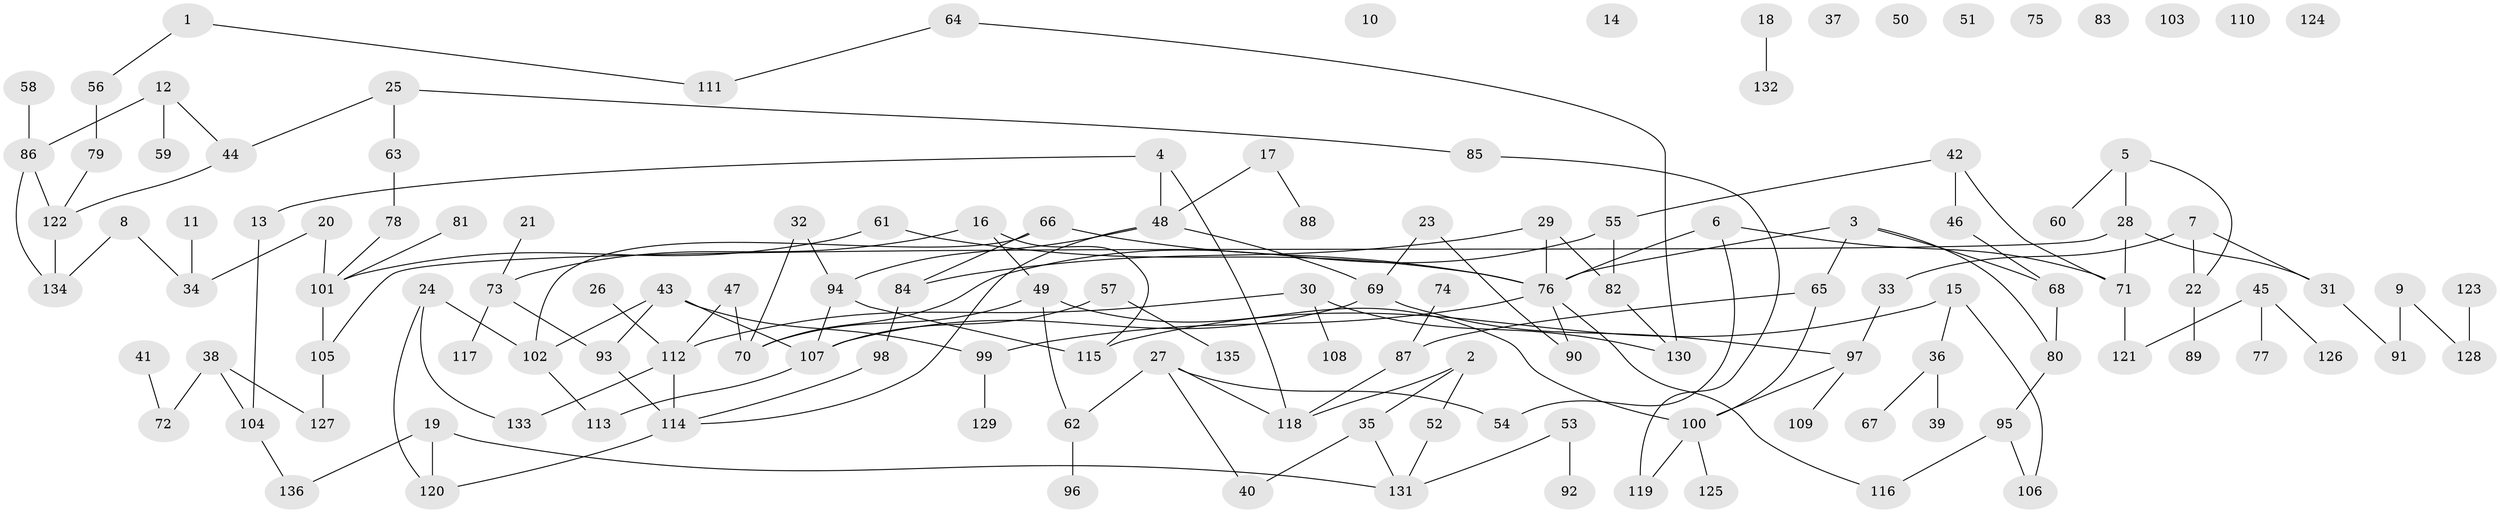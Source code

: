 // Generated by graph-tools (version 1.1) at 2025/39/03/09/25 04:39:33]
// undirected, 136 vertices, 161 edges
graph export_dot {
graph [start="1"]
  node [color=gray90,style=filled];
  1;
  2;
  3;
  4;
  5;
  6;
  7;
  8;
  9;
  10;
  11;
  12;
  13;
  14;
  15;
  16;
  17;
  18;
  19;
  20;
  21;
  22;
  23;
  24;
  25;
  26;
  27;
  28;
  29;
  30;
  31;
  32;
  33;
  34;
  35;
  36;
  37;
  38;
  39;
  40;
  41;
  42;
  43;
  44;
  45;
  46;
  47;
  48;
  49;
  50;
  51;
  52;
  53;
  54;
  55;
  56;
  57;
  58;
  59;
  60;
  61;
  62;
  63;
  64;
  65;
  66;
  67;
  68;
  69;
  70;
  71;
  72;
  73;
  74;
  75;
  76;
  77;
  78;
  79;
  80;
  81;
  82;
  83;
  84;
  85;
  86;
  87;
  88;
  89;
  90;
  91;
  92;
  93;
  94;
  95;
  96;
  97;
  98;
  99;
  100;
  101;
  102;
  103;
  104;
  105;
  106;
  107;
  108;
  109;
  110;
  111;
  112;
  113;
  114;
  115;
  116;
  117;
  118;
  119;
  120;
  121;
  122;
  123;
  124;
  125;
  126;
  127;
  128;
  129;
  130;
  131;
  132;
  133;
  134;
  135;
  136;
  1 -- 56;
  1 -- 111;
  2 -- 35;
  2 -- 52;
  2 -- 118;
  3 -- 65;
  3 -- 68;
  3 -- 76;
  3 -- 80;
  4 -- 13;
  4 -- 48;
  4 -- 118;
  5 -- 22;
  5 -- 28;
  5 -- 60;
  6 -- 54;
  6 -- 71;
  6 -- 76;
  7 -- 22;
  7 -- 31;
  7 -- 33;
  8 -- 34;
  8 -- 134;
  9 -- 91;
  9 -- 128;
  11 -- 34;
  12 -- 44;
  12 -- 59;
  12 -- 86;
  13 -- 104;
  15 -- 36;
  15 -- 106;
  15 -- 115;
  16 -- 49;
  16 -- 73;
  16 -- 115;
  17 -- 48;
  17 -- 88;
  18 -- 132;
  19 -- 120;
  19 -- 131;
  19 -- 136;
  20 -- 34;
  20 -- 101;
  21 -- 73;
  22 -- 89;
  23 -- 69;
  23 -- 90;
  24 -- 102;
  24 -- 120;
  24 -- 133;
  25 -- 44;
  25 -- 63;
  25 -- 85;
  26 -- 112;
  27 -- 40;
  27 -- 54;
  27 -- 62;
  27 -- 118;
  28 -- 31;
  28 -- 71;
  28 -- 105;
  29 -- 76;
  29 -- 82;
  29 -- 84;
  30 -- 108;
  30 -- 112;
  30 -- 130;
  31 -- 91;
  32 -- 70;
  32 -- 94;
  33 -- 97;
  35 -- 40;
  35 -- 131;
  36 -- 39;
  36 -- 67;
  38 -- 72;
  38 -- 104;
  38 -- 127;
  41 -- 72;
  42 -- 46;
  42 -- 55;
  42 -- 71;
  43 -- 93;
  43 -- 99;
  43 -- 102;
  43 -- 107;
  44 -- 122;
  45 -- 77;
  45 -- 121;
  45 -- 126;
  46 -- 68;
  47 -- 70;
  47 -- 112;
  48 -- 69;
  48 -- 94;
  48 -- 114;
  49 -- 62;
  49 -- 70;
  49 -- 100;
  52 -- 131;
  53 -- 92;
  53 -- 131;
  55 -- 70;
  55 -- 82;
  56 -- 79;
  57 -- 107;
  57 -- 135;
  58 -- 86;
  61 -- 76;
  61 -- 101;
  62 -- 96;
  63 -- 78;
  64 -- 111;
  64 -- 130;
  65 -- 87;
  65 -- 100;
  66 -- 76;
  66 -- 84;
  66 -- 102;
  68 -- 80;
  69 -- 97;
  69 -- 107;
  71 -- 121;
  73 -- 93;
  73 -- 117;
  74 -- 87;
  76 -- 90;
  76 -- 99;
  76 -- 116;
  78 -- 101;
  79 -- 122;
  80 -- 95;
  81 -- 101;
  82 -- 130;
  84 -- 98;
  85 -- 119;
  86 -- 122;
  86 -- 134;
  87 -- 118;
  93 -- 114;
  94 -- 107;
  94 -- 115;
  95 -- 106;
  95 -- 116;
  97 -- 100;
  97 -- 109;
  98 -- 114;
  99 -- 129;
  100 -- 119;
  100 -- 125;
  101 -- 105;
  102 -- 113;
  104 -- 136;
  105 -- 127;
  107 -- 113;
  112 -- 114;
  112 -- 133;
  114 -- 120;
  122 -- 134;
  123 -- 128;
}
